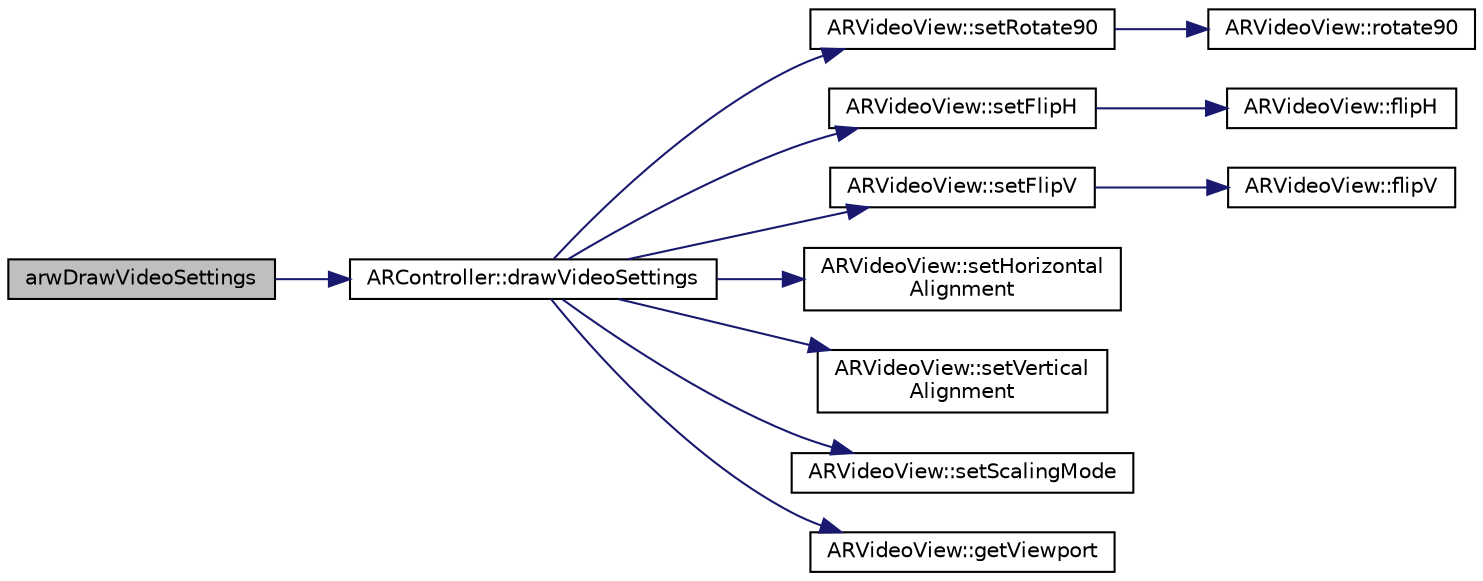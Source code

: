 digraph "arwDrawVideoSettings"
{
 // INTERACTIVE_SVG=YES
  edge [fontname="Helvetica",fontsize="10",labelfontname="Helvetica",labelfontsize="10"];
  node [fontname="Helvetica",fontsize="10",shape=record];
  rankdir="LR";
  Node1 [label="arwDrawVideoSettings",height=0.2,width=0.4,color="black", fillcolor="grey75", style="filled", fontcolor="black"];
  Node1 -> Node2 [color="midnightblue",fontsize="10",style="solid",fontname="Helvetica"];
  Node2 [label="ARController::drawVideoSettings",height=0.2,width=0.4,color="black", fillcolor="white", style="filled",URL="$class_a_r_controller.html#a4a0ab4d03572ba210c79a6f1043dfcbc"];
  Node2 -> Node3 [color="midnightblue",fontsize="10",style="solid",fontname="Helvetica"];
  Node3 [label="ARVideoView::setRotate90",height=0.2,width=0.4,color="black", fillcolor="white", style="filled",URL="$class_a_r_video_view.html#a25ffd610597c483020fd7e88e653fb78"];
  Node3 -> Node4 [color="midnightblue",fontsize="10",style="solid",fontname="Helvetica"];
  Node4 [label="ARVideoView::rotate90",height=0.2,width=0.4,color="black", fillcolor="white", style="filled",URL="$class_a_r_video_view.html#a1abba9038d499f12182bb4557cefd02e",tooltip="Defaults to true. "];
  Node2 -> Node5 [color="midnightblue",fontsize="10",style="solid",fontname="Helvetica"];
  Node5 [label="ARVideoView::setFlipH",height=0.2,width=0.4,color="black", fillcolor="white", style="filled",URL="$class_a_r_video_view.html#a128378e1e100251aa48159f50484dc79"];
  Node5 -> Node6 [color="midnightblue",fontsize="10",style="solid",fontname="Helvetica"];
  Node6 [label="ARVideoView::flipH",height=0.2,width=0.4,color="black", fillcolor="white", style="filled",URL="$class_a_r_video_view.html#a91229c8681405d3d0297ac2fd56d6335",tooltip="Defaults to false. "];
  Node2 -> Node7 [color="midnightblue",fontsize="10",style="solid",fontname="Helvetica"];
  Node7 [label="ARVideoView::setFlipV",height=0.2,width=0.4,color="black", fillcolor="white", style="filled",URL="$class_a_r_video_view.html#a4af1fe48c71a10461d23d71ced32ee12"];
  Node7 -> Node8 [color="midnightblue",fontsize="10",style="solid",fontname="Helvetica"];
  Node8 [label="ARVideoView::flipV",height=0.2,width=0.4,color="black", fillcolor="white", style="filled",URL="$class_a_r_video_view.html#a02c591ea29bce47a7dd2f6ce3b1d62d8",tooltip="Defaults to false. "];
  Node2 -> Node9 [color="midnightblue",fontsize="10",style="solid",fontname="Helvetica"];
  Node9 [label="ARVideoView::setHorizontal\lAlignment",height=0.2,width=0.4,color="black", fillcolor="white", style="filled",URL="$class_a_r_video_view.html#a4ff9d2658138c241024c96e47e91ef99"];
  Node2 -> Node10 [color="midnightblue",fontsize="10",style="solid",fontname="Helvetica"];
  Node10 [label="ARVideoView::setVertical\lAlignment",height=0.2,width=0.4,color="black", fillcolor="white", style="filled",URL="$class_a_r_video_view.html#a7f3b8d64e4ae7fe284a6b8894deb859e"];
  Node2 -> Node11 [color="midnightblue",fontsize="10",style="solid",fontname="Helvetica"];
  Node11 [label="ARVideoView::setScalingMode",height=0.2,width=0.4,color="black", fillcolor="white", style="filled",URL="$class_a_r_video_view.html#ab405e4937e0a64be4845fa7ba3e68e05"];
  Node2 -> Node12 [color="midnightblue",fontsize="10",style="solid",fontname="Helvetica"];
  Node12 [label="ARVideoView::getViewport",height=0.2,width=0.4,color="black", fillcolor="white", style="filled",URL="$class_a_r_video_view.html#afca15ff991669238e1d666e5d963d28a"];
}
